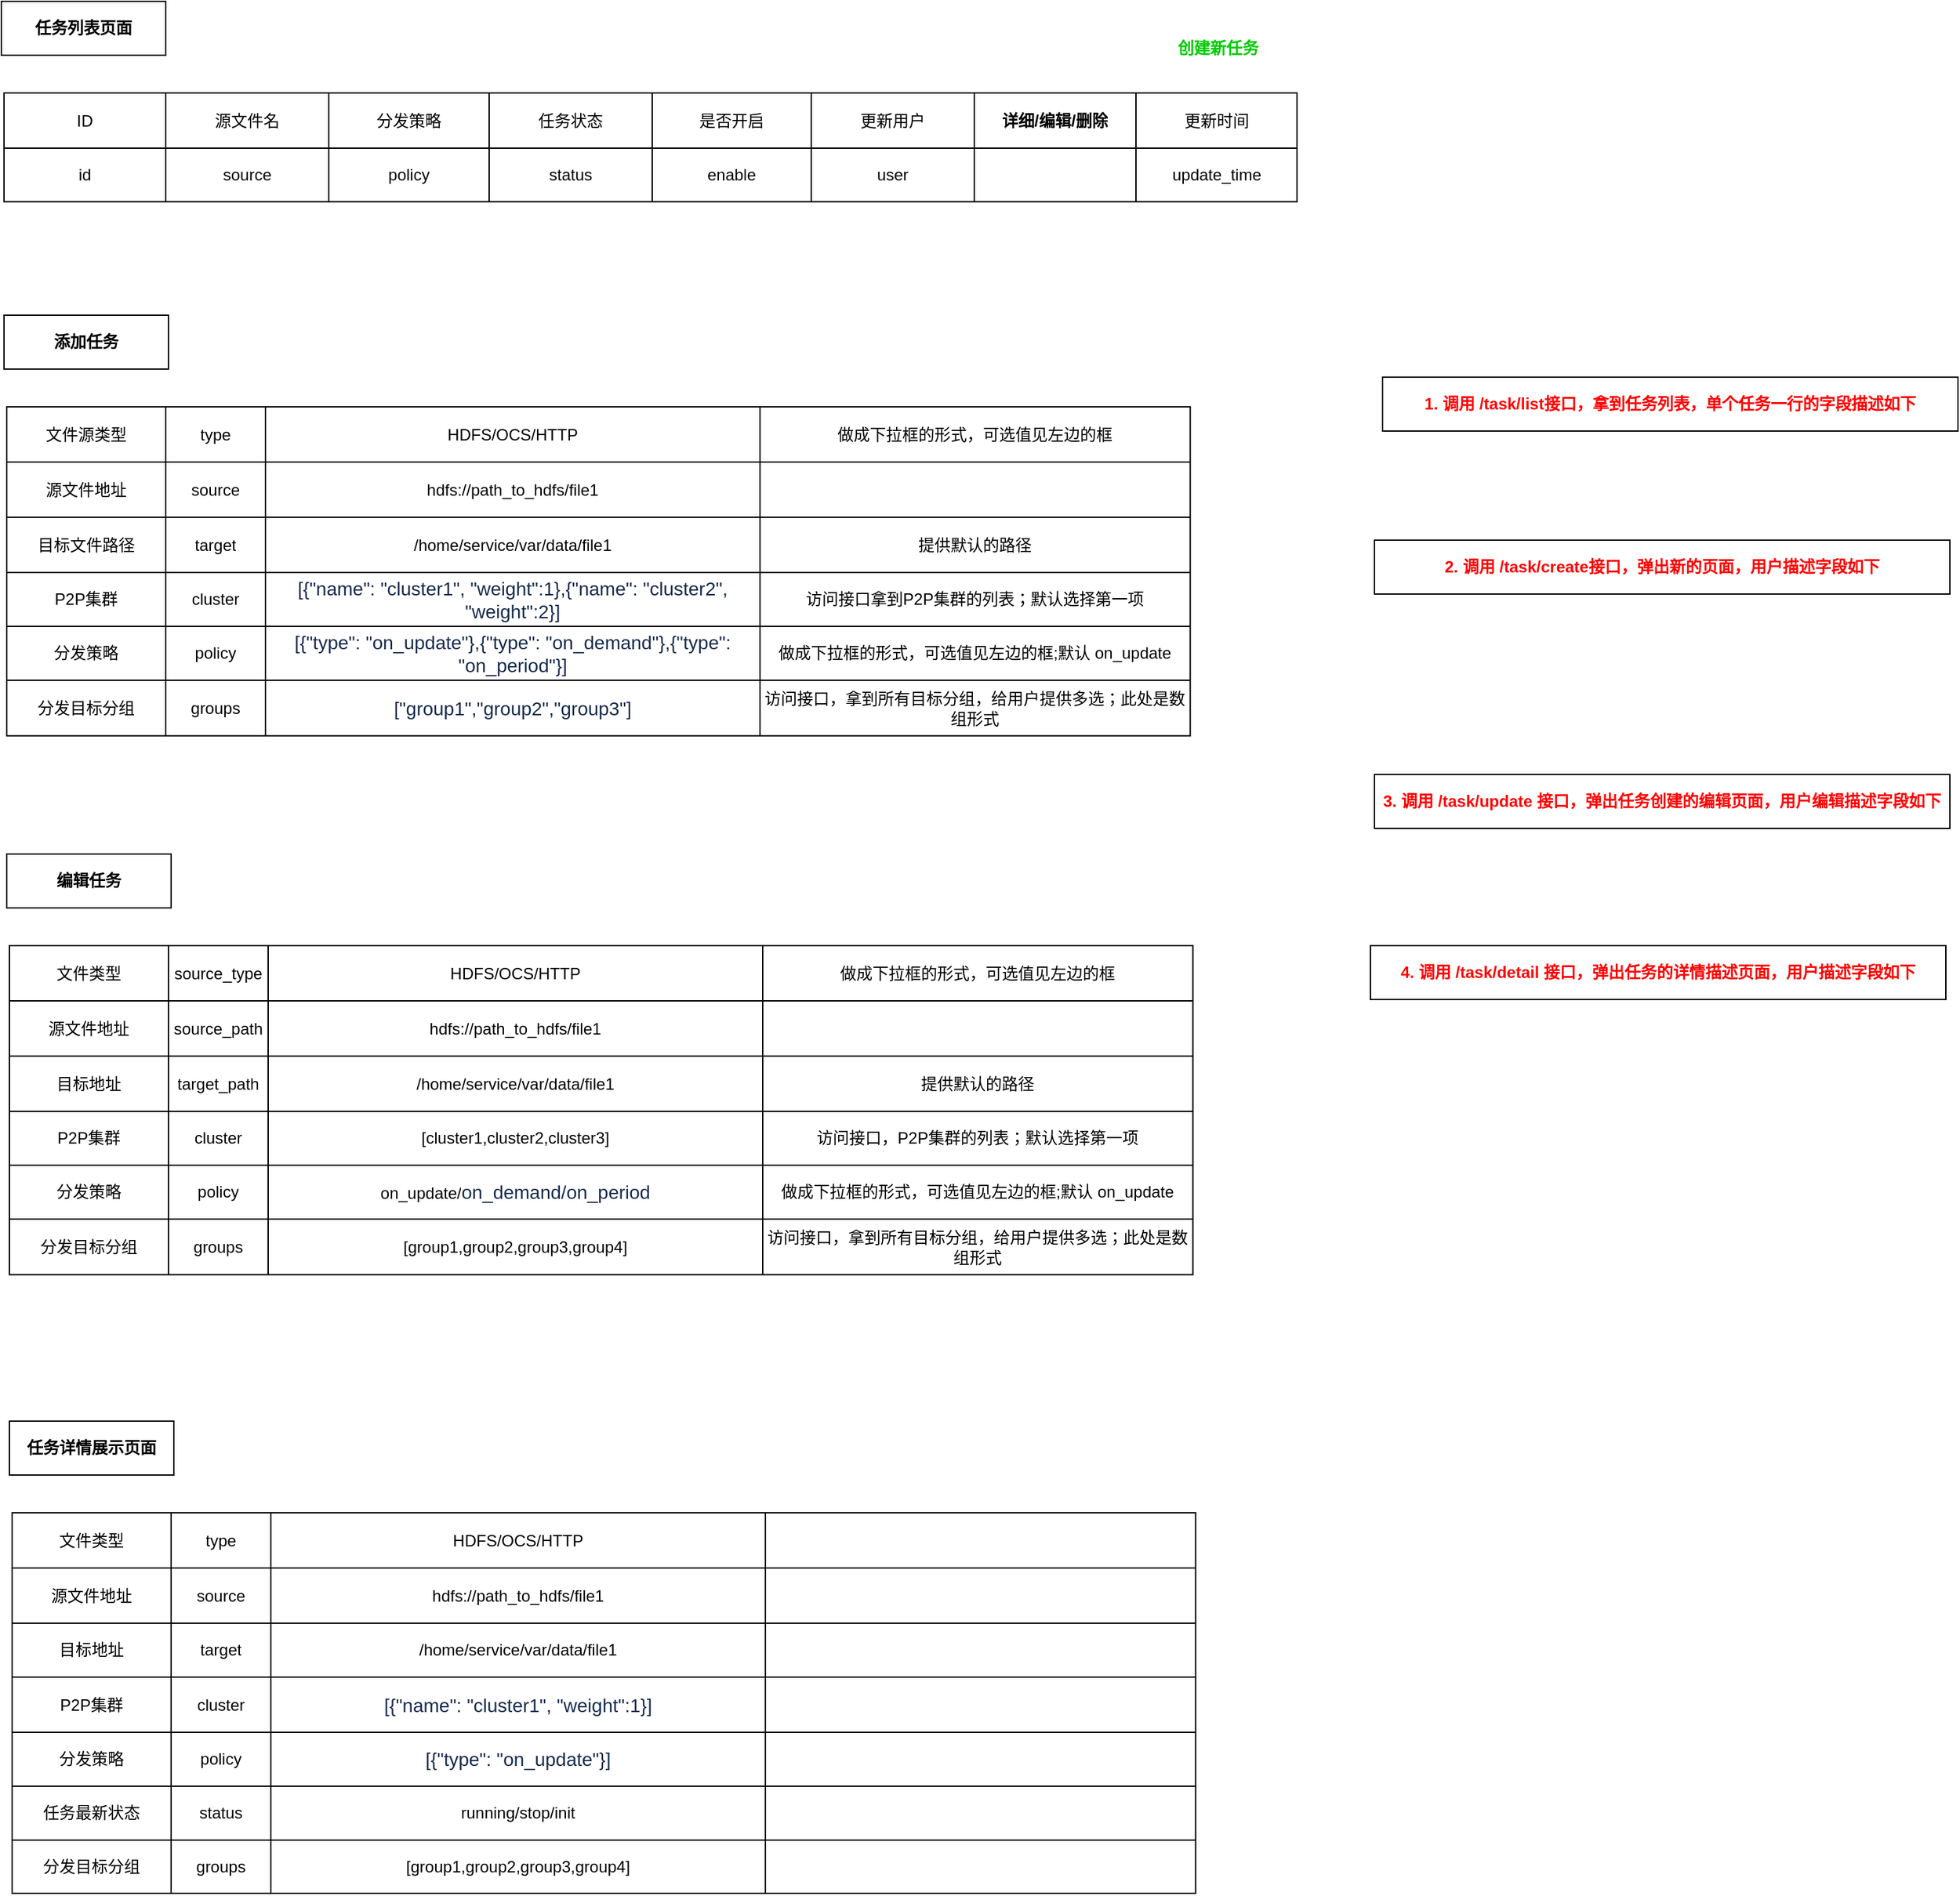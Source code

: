 <mxfile version="13.6.5" type="github">
  <diagram id="zeSlncXNw95vG9Oa1e-z" name="Page-1">
    <mxGraphModel dx="1422" dy="762" grid="0" gridSize="10" guides="1" tooltips="1" connect="0" arrows="1" fold="1" page="1" pageScale="1" pageWidth="1654" pageHeight="2336" math="0" shadow="0">
      <root>
        <mxCell id="0" />
        <mxCell id="1" parent="0" />
        <mxCell id="7tIjK8ab-BjPr54uxC3C-289" value="&lt;font color=&quot;#00cc00&quot;&gt;&lt;b&gt;创建新任务&lt;/b&gt;&lt;/font&gt;" style="shape=partialRectangle;html=1;whiteSpace=wrap;connectable=0;overflow=hidden;fillColor=none;top=0;left=0;bottom=0;right=0;" vertex="1" parent="1">
          <mxGeometry x="1006" y="86" width="122" height="40" as="geometry" />
        </mxCell>
        <mxCell id="7tIjK8ab-BjPr54uxC3C-227" value="" style="shape=table;html=1;whiteSpace=wrap;startSize=0;container=1;collapsible=0;childLayout=tableLayout;fillColor=none;gradientColor=#ffffff;" vertex="1" parent="1">
          <mxGeometry x="166" y="139" width="959.5" height="80.75" as="geometry" />
        </mxCell>
        <mxCell id="7tIjK8ab-BjPr54uxC3C-254" style="shape=partialRectangle;html=1;whiteSpace=wrap;collapsible=0;dropTarget=0;pointerEvents=0;fillColor=none;top=0;left=0;bottom=0;right=0;points=[[0,0.5],[1,0.5]];portConstraint=eastwest;" vertex="1" parent="7tIjK8ab-BjPr54uxC3C-227">
          <mxGeometry width="959.5" height="41" as="geometry" />
        </mxCell>
        <mxCell id="7tIjK8ab-BjPr54uxC3C-255" value="ID" style="shape=partialRectangle;html=1;whiteSpace=wrap;connectable=0;fillColor=none;top=0;left=0;bottom=0;right=0;overflow=hidden;" vertex="1" parent="7tIjK8ab-BjPr54uxC3C-254">
          <mxGeometry width="120" height="41" as="geometry" />
        </mxCell>
        <mxCell id="7tIjK8ab-BjPr54uxC3C-256" value="源文件名" style="shape=partialRectangle;html=1;whiteSpace=wrap;connectable=0;fillColor=none;top=0;left=0;bottom=0;right=0;overflow=hidden;" vertex="1" parent="7tIjK8ab-BjPr54uxC3C-254">
          <mxGeometry x="120" width="121" height="41" as="geometry" />
        </mxCell>
        <mxCell id="7tIjK8ab-BjPr54uxC3C-257" value="分发策略" style="shape=partialRectangle;html=1;whiteSpace=wrap;connectable=0;fillColor=none;top=0;left=0;bottom=0;right=0;overflow=hidden;" vertex="1" parent="7tIjK8ab-BjPr54uxC3C-254">
          <mxGeometry x="241" width="119" height="41" as="geometry" />
        </mxCell>
        <mxCell id="7tIjK8ab-BjPr54uxC3C-258" value="任务状态" style="shape=partialRectangle;html=1;whiteSpace=wrap;connectable=0;fillColor=none;top=0;left=0;bottom=0;right=0;overflow=hidden;" vertex="1" parent="7tIjK8ab-BjPr54uxC3C-254">
          <mxGeometry x="360" width="121" height="41" as="geometry" />
        </mxCell>
        <mxCell id="7tIjK8ab-BjPr54uxC3C-259" value="是否开启" style="shape=partialRectangle;html=1;whiteSpace=wrap;connectable=0;fillColor=none;top=0;left=0;bottom=0;right=0;overflow=hidden;" vertex="1" parent="7tIjK8ab-BjPr54uxC3C-254">
          <mxGeometry x="481" width="118" height="41" as="geometry" />
        </mxCell>
        <mxCell id="7tIjK8ab-BjPr54uxC3C-260" value="更新用户" style="shape=partialRectangle;html=1;whiteSpace=wrap;connectable=0;fillColor=none;top=0;left=0;bottom=0;right=0;overflow=hidden;" vertex="1" parent="7tIjK8ab-BjPr54uxC3C-254">
          <mxGeometry x="599" width="121" height="41" as="geometry" />
        </mxCell>
        <mxCell id="7tIjK8ab-BjPr54uxC3C-261" value="&lt;span style=&quot;font-weight: 700&quot;&gt;详细/编辑/&lt;/span&gt;&lt;span style=&quot;font-weight: 700&quot;&gt;删除&lt;/span&gt;" style="shape=partialRectangle;html=1;whiteSpace=wrap;connectable=0;fillColor=none;top=0;left=0;bottom=0;right=0;overflow=hidden;" vertex="1" parent="7tIjK8ab-BjPr54uxC3C-254">
          <mxGeometry x="720" width="120" height="41" as="geometry" />
        </mxCell>
        <mxCell id="7tIjK8ab-BjPr54uxC3C-262" value="更新时间" style="shape=partialRectangle;html=1;whiteSpace=wrap;connectable=0;fillColor=none;top=0;left=0;bottom=0;right=0;overflow=hidden;" vertex="1" parent="7tIjK8ab-BjPr54uxC3C-254">
          <mxGeometry x="840" width="120" height="41" as="geometry" />
        </mxCell>
        <mxCell id="7tIjK8ab-BjPr54uxC3C-228" value="" style="shape=partialRectangle;html=1;whiteSpace=wrap;collapsible=0;dropTarget=0;pointerEvents=0;fillColor=none;top=0;left=0;bottom=0;right=0;points=[[0,0.5],[1,0.5]];portConstraint=eastwest;" vertex="1" parent="7tIjK8ab-BjPr54uxC3C-227">
          <mxGeometry y="41" width="959.5" height="40" as="geometry" />
        </mxCell>
        <mxCell id="7tIjK8ab-BjPr54uxC3C-229" value="id" style="shape=partialRectangle;html=1;whiteSpace=wrap;connectable=0;fillColor=none;top=0;left=0;bottom=0;right=0;overflow=hidden;" vertex="1" parent="7tIjK8ab-BjPr54uxC3C-228">
          <mxGeometry width="120" height="40" as="geometry" />
        </mxCell>
        <mxCell id="7tIjK8ab-BjPr54uxC3C-230" value="source" style="shape=partialRectangle;html=1;whiteSpace=wrap;connectable=0;fillColor=none;top=0;left=0;bottom=0;right=0;overflow=hidden;" vertex="1" parent="7tIjK8ab-BjPr54uxC3C-228">
          <mxGeometry x="120" width="121" height="40" as="geometry" />
        </mxCell>
        <mxCell id="7tIjK8ab-BjPr54uxC3C-250" value="policy" style="shape=partialRectangle;html=1;whiteSpace=wrap;connectable=0;fillColor=none;top=0;left=0;bottom=0;right=0;overflow=hidden;" vertex="1" parent="7tIjK8ab-BjPr54uxC3C-228">
          <mxGeometry x="241" width="119" height="40" as="geometry" />
        </mxCell>
        <mxCell id="7tIjK8ab-BjPr54uxC3C-248" value="status" style="shape=partialRectangle;html=1;whiteSpace=wrap;connectable=0;fillColor=none;top=0;left=0;bottom=0;right=0;overflow=hidden;" vertex="1" parent="7tIjK8ab-BjPr54uxC3C-228">
          <mxGeometry x="360" width="121" height="40" as="geometry" />
        </mxCell>
        <mxCell id="7tIjK8ab-BjPr54uxC3C-246" value="enable" style="shape=partialRectangle;html=1;whiteSpace=wrap;connectable=0;fillColor=none;top=0;left=0;bottom=0;right=0;overflow=hidden;" vertex="1" parent="7tIjK8ab-BjPr54uxC3C-228">
          <mxGeometry x="481" width="118" height="40" as="geometry" />
        </mxCell>
        <mxCell id="7tIjK8ab-BjPr54uxC3C-244" value="user" style="shape=partialRectangle;html=1;whiteSpace=wrap;connectable=0;fillColor=none;top=0;left=0;bottom=0;right=0;overflow=hidden;" vertex="1" parent="7tIjK8ab-BjPr54uxC3C-228">
          <mxGeometry x="599" width="121" height="40" as="geometry" />
        </mxCell>
        <mxCell id="7tIjK8ab-BjPr54uxC3C-242" style="shape=partialRectangle;html=1;whiteSpace=wrap;connectable=0;fillColor=none;top=0;left=0;bottom=0;right=0;overflow=hidden;" vertex="1" parent="7tIjK8ab-BjPr54uxC3C-228">
          <mxGeometry x="720" width="120" height="40" as="geometry" />
        </mxCell>
        <mxCell id="7tIjK8ab-BjPr54uxC3C-240" value="update_time" style="shape=partialRectangle;html=1;whiteSpace=wrap;connectable=0;fillColor=none;top=0;left=0;bottom=0;right=0;overflow=hidden;" vertex="1" parent="7tIjK8ab-BjPr54uxC3C-228">
          <mxGeometry x="840" width="120" height="40" as="geometry" />
        </mxCell>
        <mxCell id="7tIjK8ab-BjPr54uxC3C-263" value="" style="shape=table;html=1;whiteSpace=wrap;startSize=0;container=1;collapsible=0;childLayout=tableLayout;" vertex="1" parent="1">
          <mxGeometry x="164" y="71" width="122" height="40" as="geometry" />
        </mxCell>
        <mxCell id="7tIjK8ab-BjPr54uxC3C-264" value="" style="shape=partialRectangle;html=1;whiteSpace=wrap;collapsible=0;dropTarget=0;pointerEvents=0;fillColor=none;top=0;left=0;bottom=0;right=0;points=[[0,0.5],[1,0.5]];portConstraint=eastwest;" vertex="1" parent="7tIjK8ab-BjPr54uxC3C-263">
          <mxGeometry width="122" height="40" as="geometry" />
        </mxCell>
        <mxCell id="7tIjK8ab-BjPr54uxC3C-265" value="&lt;b&gt;任务列表页面&lt;/b&gt;" style="shape=partialRectangle;html=1;whiteSpace=wrap;connectable=0;overflow=hidden;fillColor=none;top=0;left=0;bottom=0;right=0;" vertex="1" parent="7tIjK8ab-BjPr54uxC3C-264">
          <mxGeometry width="122" height="40" as="geometry" />
        </mxCell>
        <mxCell id="7tIjK8ab-BjPr54uxC3C-267" value="" style="shape=table;html=1;whiteSpace=wrap;startSize=0;container=1;collapsible=0;childLayout=tableLayout;fillColor=none;gradientColor=#ffffff;" vertex="1" parent="1">
          <mxGeometry x="168" y="372" width="878.25" height="244.25" as="geometry" />
        </mxCell>
        <mxCell id="7tIjK8ab-BjPr54uxC3C-296" style="shape=partialRectangle;html=1;whiteSpace=wrap;collapsible=0;dropTarget=0;pointerEvents=0;fillColor=none;top=0;left=0;bottom=0;right=0;points=[[0,0.5],[1,0.5]];portConstraint=eastwest;" vertex="1" parent="7tIjK8ab-BjPr54uxC3C-267">
          <mxGeometry width="878.25" height="41" as="geometry" />
        </mxCell>
        <mxCell id="7tIjK8ab-BjPr54uxC3C-300" value="&lt;span&gt;文件源类型&lt;/span&gt;" style="shape=partialRectangle;html=1;whiteSpace=wrap;connectable=0;fillColor=none;top=0;left=0;bottom=0;right=0;overflow=hidden;" vertex="1" parent="7tIjK8ab-BjPr54uxC3C-296">
          <mxGeometry width="118" height="41" as="geometry" />
        </mxCell>
        <mxCell id="7tIjK8ab-BjPr54uxC3C-297" value="type" style="shape=partialRectangle;html=1;whiteSpace=wrap;connectable=0;fillColor=none;top=0;left=0;bottom=0;right=0;overflow=hidden;" vertex="1" parent="7tIjK8ab-BjPr54uxC3C-296">
          <mxGeometry x="118" width="74" height="41" as="geometry" />
        </mxCell>
        <mxCell id="7tIjK8ab-BjPr54uxC3C-298" value="HDFS/OCS/HTTP" style="shape=partialRectangle;html=1;whiteSpace=wrap;connectable=0;fillColor=none;top=0;left=0;bottom=0;right=0;overflow=hidden;" vertex="1" parent="7tIjK8ab-BjPr54uxC3C-296">
          <mxGeometry x="192" width="367" height="41" as="geometry" />
        </mxCell>
        <mxCell id="7tIjK8ab-BjPr54uxC3C-299" value="做成下拉框的形式，可选值见左边的框" style="shape=partialRectangle;html=1;whiteSpace=wrap;connectable=0;fillColor=none;top=0;left=0;bottom=0;right=0;overflow=hidden;" vertex="1" parent="7tIjK8ab-BjPr54uxC3C-296">
          <mxGeometry x="559" width="319" height="41" as="geometry" />
        </mxCell>
        <mxCell id="7tIjK8ab-BjPr54uxC3C-268" style="shape=partialRectangle;html=1;whiteSpace=wrap;collapsible=0;dropTarget=0;pointerEvents=0;fillColor=none;top=0;left=0;bottom=0;right=0;points=[[0,0.5],[1,0.5]];portConstraint=eastwest;" vertex="1" parent="7tIjK8ab-BjPr54uxC3C-267">
          <mxGeometry y="41" width="878.25" height="41" as="geometry" />
        </mxCell>
        <mxCell id="7tIjK8ab-BjPr54uxC3C-301" value="&lt;span&gt;源文件地址&lt;/span&gt;" style="shape=partialRectangle;html=1;whiteSpace=wrap;connectable=0;fillColor=none;top=0;left=0;bottom=0;right=0;overflow=hidden;" vertex="1" parent="7tIjK8ab-BjPr54uxC3C-268">
          <mxGeometry width="118" height="41" as="geometry" />
        </mxCell>
        <mxCell id="7tIjK8ab-BjPr54uxC3C-269" value="source" style="shape=partialRectangle;html=1;whiteSpace=wrap;connectable=0;fillColor=none;top=0;left=0;bottom=0;right=0;overflow=hidden;" vertex="1" parent="7tIjK8ab-BjPr54uxC3C-268">
          <mxGeometry x="118" width="74" height="41" as="geometry" />
        </mxCell>
        <mxCell id="7tIjK8ab-BjPr54uxC3C-270" value="hdfs://path_to_hdfs/file1" style="shape=partialRectangle;html=1;whiteSpace=wrap;connectable=0;fillColor=none;top=0;left=0;bottom=0;right=0;overflow=hidden;" vertex="1" parent="7tIjK8ab-BjPr54uxC3C-268">
          <mxGeometry x="192" width="367" height="41" as="geometry" />
        </mxCell>
        <mxCell id="7tIjK8ab-BjPr54uxC3C-290" style="shape=partialRectangle;html=1;whiteSpace=wrap;connectable=0;fillColor=none;top=0;left=0;bottom=0;right=0;overflow=hidden;" vertex="1" parent="7tIjK8ab-BjPr54uxC3C-268">
          <mxGeometry x="559" width="319" height="41" as="geometry" />
        </mxCell>
        <mxCell id="7tIjK8ab-BjPr54uxC3C-328" style="shape=partialRectangle;html=1;whiteSpace=wrap;collapsible=0;dropTarget=0;pointerEvents=0;fillColor=none;top=0;left=0;bottom=0;right=0;points=[[0,0.5],[1,0.5]];portConstraint=eastwest;" vertex="1" parent="7tIjK8ab-BjPr54uxC3C-267">
          <mxGeometry y="82" width="878.25" height="41" as="geometry" />
        </mxCell>
        <mxCell id="7tIjK8ab-BjPr54uxC3C-329" value="目标文件路径" style="shape=partialRectangle;html=1;whiteSpace=wrap;connectable=0;fillColor=none;top=0;left=0;bottom=0;right=0;overflow=hidden;" vertex="1" parent="7tIjK8ab-BjPr54uxC3C-328">
          <mxGeometry width="118" height="41" as="geometry" />
        </mxCell>
        <mxCell id="7tIjK8ab-BjPr54uxC3C-330" value="target" style="shape=partialRectangle;html=1;whiteSpace=wrap;connectable=0;fillColor=none;top=0;left=0;bottom=0;right=0;overflow=hidden;" vertex="1" parent="7tIjK8ab-BjPr54uxC3C-328">
          <mxGeometry x="118" width="74" height="41" as="geometry" />
        </mxCell>
        <mxCell id="7tIjK8ab-BjPr54uxC3C-331" value="/home/service/var/data/file1" style="shape=partialRectangle;html=1;whiteSpace=wrap;connectable=0;fillColor=none;top=0;left=0;bottom=0;right=0;overflow=hidden;" vertex="1" parent="7tIjK8ab-BjPr54uxC3C-328">
          <mxGeometry x="192" width="367" height="41" as="geometry" />
        </mxCell>
        <mxCell id="7tIjK8ab-BjPr54uxC3C-332" value="提供默认的路径" style="shape=partialRectangle;html=1;whiteSpace=wrap;connectable=0;fillColor=none;top=0;left=0;bottom=0;right=0;overflow=hidden;" vertex="1" parent="7tIjK8ab-BjPr54uxC3C-328">
          <mxGeometry x="559" width="319" height="41" as="geometry" />
        </mxCell>
        <mxCell id="7tIjK8ab-BjPr54uxC3C-338" style="shape=partialRectangle;html=1;whiteSpace=wrap;collapsible=0;dropTarget=0;pointerEvents=0;fillColor=none;top=0;left=0;bottom=0;right=0;points=[[0,0.5],[1,0.5]];portConstraint=eastwest;" vertex="1" parent="7tIjK8ab-BjPr54uxC3C-267">
          <mxGeometry y="123" width="878.25" height="40" as="geometry" />
        </mxCell>
        <mxCell id="7tIjK8ab-BjPr54uxC3C-339" value="P2P集群" style="shape=partialRectangle;html=1;whiteSpace=wrap;connectable=0;fillColor=none;top=0;left=0;bottom=0;right=0;overflow=hidden;" vertex="1" parent="7tIjK8ab-BjPr54uxC3C-338">
          <mxGeometry width="118" height="40" as="geometry" />
        </mxCell>
        <mxCell id="7tIjK8ab-BjPr54uxC3C-340" value="cluster" style="shape=partialRectangle;html=1;whiteSpace=wrap;connectable=0;fillColor=none;top=0;left=0;bottom=0;right=0;overflow=hidden;" vertex="1" parent="7tIjK8ab-BjPr54uxC3C-338">
          <mxGeometry x="118" width="74" height="40" as="geometry" />
        </mxCell>
        <mxCell id="7tIjK8ab-BjPr54uxC3C-341" value="&lt;span style=&quot;color: rgb(23 , 43 , 77) ; font-family: , &amp;#34;blinkmacsystemfont&amp;#34; , &amp;#34;segoe ui&amp;#34; , &amp;#34;roboto&amp;#34; , &amp;#34;oxygen&amp;#34; , &amp;#34;ubuntu&amp;#34; , &amp;#34;fira sans&amp;#34; , &amp;#34;droid sans&amp;#34; , &amp;#34;helvetica neue&amp;#34; , sans-serif ; font-size: 14px ; text-align: left ; background-color: rgb(255 , 255 , 255)&quot;&gt;[{&quot;name&quot;: &quot;cluster1&quot;, &quot;weight&quot;:1},{&quot;name&quot;: &quot;cluster2&quot;, &quot;weight&quot;:2}]&lt;/span&gt;" style="shape=partialRectangle;html=1;whiteSpace=wrap;connectable=0;fillColor=none;top=0;left=0;bottom=0;right=0;overflow=hidden;" vertex="1" parent="7tIjK8ab-BjPr54uxC3C-338">
          <mxGeometry x="192" width="367" height="40" as="geometry" />
        </mxCell>
        <mxCell id="7tIjK8ab-BjPr54uxC3C-342" value="访问接口拿到P2P集群的列表；默认选择第一项" style="shape=partialRectangle;html=1;whiteSpace=wrap;connectable=0;fillColor=none;top=0;left=0;bottom=0;right=0;overflow=hidden;" vertex="1" parent="7tIjK8ab-BjPr54uxC3C-338">
          <mxGeometry x="559" width="319" height="40" as="geometry" />
        </mxCell>
        <mxCell id="7tIjK8ab-BjPr54uxC3C-277" value="" style="shape=partialRectangle;html=1;whiteSpace=wrap;collapsible=0;dropTarget=0;pointerEvents=0;fillColor=none;top=0;left=0;bottom=0;right=0;points=[[0,0.5],[1,0.5]];portConstraint=eastwest;" vertex="1" parent="7tIjK8ab-BjPr54uxC3C-267">
          <mxGeometry y="163" width="878.25" height="40" as="geometry" />
        </mxCell>
        <mxCell id="7tIjK8ab-BjPr54uxC3C-302" value="&lt;span&gt;分发策略&lt;/span&gt;" style="shape=partialRectangle;html=1;whiteSpace=wrap;connectable=0;fillColor=none;top=0;left=0;bottom=0;right=0;overflow=hidden;" vertex="1" parent="7tIjK8ab-BjPr54uxC3C-277">
          <mxGeometry width="118" height="40" as="geometry" />
        </mxCell>
        <mxCell id="7tIjK8ab-BjPr54uxC3C-278" value="policy" style="shape=partialRectangle;html=1;whiteSpace=wrap;connectable=0;fillColor=none;top=0;left=0;bottom=0;right=0;overflow=hidden;" vertex="1" parent="7tIjK8ab-BjPr54uxC3C-277">
          <mxGeometry x="118" width="74" height="40" as="geometry" />
        </mxCell>
        <mxCell id="7tIjK8ab-BjPr54uxC3C-279" value="&lt;span style=&quot;color: rgb(23 , 43 , 77) ; font-family: , &amp;#34;blinkmacsystemfont&amp;#34; , &amp;#34;segoe ui&amp;#34; , &amp;#34;roboto&amp;#34; , &amp;#34;oxygen&amp;#34; , &amp;#34;ubuntu&amp;#34; , &amp;#34;fira sans&amp;#34; , &amp;#34;droid sans&amp;#34; , &amp;#34;helvetica neue&amp;#34; , sans-serif ; font-size: 14px ; text-align: left ; background-color: rgb(255 , 255 , 255)&quot;&gt;[{&quot;type&quot;: &quot;on_update&quot;},{&quot;type&quot;: &quot;on_demand&quot;},{&quot;type&quot;: &quot;on_period&quot;}]&lt;/span&gt;" style="shape=partialRectangle;html=1;whiteSpace=wrap;connectable=0;fillColor=none;top=0;left=0;bottom=0;right=0;overflow=hidden;" vertex="1" parent="7tIjK8ab-BjPr54uxC3C-277">
          <mxGeometry x="192" width="367" height="40" as="geometry" />
        </mxCell>
        <mxCell id="7tIjK8ab-BjPr54uxC3C-291" value="做成下拉框的形式，可选值见左边的框;默认 on_update" style="shape=partialRectangle;html=1;whiteSpace=wrap;connectable=0;fillColor=none;top=0;left=0;bottom=0;right=0;overflow=hidden;" vertex="1" parent="7tIjK8ab-BjPr54uxC3C-277">
          <mxGeometry x="559" width="319" height="40" as="geometry" />
        </mxCell>
        <mxCell id="7tIjK8ab-BjPr54uxC3C-292" style="shape=partialRectangle;html=1;whiteSpace=wrap;collapsible=0;dropTarget=0;pointerEvents=0;fillColor=none;top=0;left=0;bottom=0;right=0;points=[[0,0.5],[1,0.5]];portConstraint=eastwest;" vertex="1" parent="7tIjK8ab-BjPr54uxC3C-267">
          <mxGeometry y="203" width="878.25" height="41" as="geometry" />
        </mxCell>
        <mxCell id="7tIjK8ab-BjPr54uxC3C-303" value="分发目标分组" style="shape=partialRectangle;html=1;whiteSpace=wrap;connectable=0;fillColor=none;top=0;left=0;bottom=0;right=0;overflow=hidden;" vertex="1" parent="7tIjK8ab-BjPr54uxC3C-292">
          <mxGeometry width="118" height="41" as="geometry" />
        </mxCell>
        <mxCell id="7tIjK8ab-BjPr54uxC3C-293" value="groups" style="shape=partialRectangle;html=1;whiteSpace=wrap;connectable=0;fillColor=none;top=0;left=0;bottom=0;right=0;overflow=hidden;" vertex="1" parent="7tIjK8ab-BjPr54uxC3C-292">
          <mxGeometry x="118" width="74" height="41" as="geometry" />
        </mxCell>
        <mxCell id="7tIjK8ab-BjPr54uxC3C-294" value="&lt;span style=&quot;color: rgb(23 , 43 , 77) ; font-family: , &amp;#34;blinkmacsystemfont&amp;#34; , &amp;#34;segoe ui&amp;#34; , &amp;#34;roboto&amp;#34; , &amp;#34;oxygen&amp;#34; , &amp;#34;ubuntu&amp;#34; , &amp;#34;fira sans&amp;#34; , &amp;#34;droid sans&amp;#34; , &amp;#34;helvetica neue&amp;#34; , sans-serif ; font-size: 14px ; text-align: left ; background-color: rgb(255 , 255 , 255)&quot;&gt;[&quot;group1&quot;,&quot;group2&quot;,&quot;group3&quot;]&lt;/span&gt;" style="shape=partialRectangle;html=1;whiteSpace=wrap;connectable=0;fillColor=none;top=0;left=0;bottom=0;right=0;overflow=hidden;" vertex="1" parent="7tIjK8ab-BjPr54uxC3C-292">
          <mxGeometry x="192" width="367" height="41" as="geometry" />
        </mxCell>
        <mxCell id="7tIjK8ab-BjPr54uxC3C-295" value="访问接口，拿到所有目标分组，给用户提供多选；此处是数组形式" style="shape=partialRectangle;html=1;whiteSpace=wrap;connectable=0;fillColor=none;top=0;left=0;bottom=0;right=0;overflow=hidden;" vertex="1" parent="7tIjK8ab-BjPr54uxC3C-292">
          <mxGeometry x="559" width="319" height="41" as="geometry" />
        </mxCell>
        <mxCell id="7tIjK8ab-BjPr54uxC3C-286" value="" style="shape=table;html=1;whiteSpace=wrap;startSize=0;container=1;collapsible=0;childLayout=tableLayout;" vertex="1" parent="1">
          <mxGeometry x="166" y="304" width="122" height="40" as="geometry" />
        </mxCell>
        <mxCell id="7tIjK8ab-BjPr54uxC3C-287" value="" style="shape=partialRectangle;html=1;whiteSpace=wrap;collapsible=0;dropTarget=0;pointerEvents=0;fillColor=none;top=0;left=0;bottom=0;right=0;points=[[0,0.5],[1,0.5]];portConstraint=eastwest;" vertex="1" parent="7tIjK8ab-BjPr54uxC3C-286">
          <mxGeometry width="122" height="40" as="geometry" />
        </mxCell>
        <mxCell id="7tIjK8ab-BjPr54uxC3C-288" value="&lt;b&gt;添加任务&lt;/b&gt;" style="shape=partialRectangle;html=1;whiteSpace=wrap;connectable=0;overflow=hidden;fillColor=none;top=0;left=0;bottom=0;right=0;" vertex="1" parent="7tIjK8ab-BjPr54uxC3C-287">
          <mxGeometry width="122" height="40" as="geometry" />
        </mxCell>
        <mxCell id="7tIjK8ab-BjPr54uxC3C-363" value="" style="shape=table;html=1;whiteSpace=wrap;startSize=0;container=1;collapsible=0;childLayout=tableLayout;fillColor=none;gradientColor=#ffffff;" vertex="1" parent="1">
          <mxGeometry x="170" y="772" width="878.25" height="244.25" as="geometry" />
        </mxCell>
        <mxCell id="7tIjK8ab-BjPr54uxC3C-364" style="shape=partialRectangle;html=1;whiteSpace=wrap;collapsible=0;dropTarget=0;pointerEvents=0;fillColor=none;top=0;left=0;bottom=0;right=0;points=[[0,0.5],[1,0.5]];portConstraint=eastwest;" vertex="1" parent="7tIjK8ab-BjPr54uxC3C-363">
          <mxGeometry width="878.25" height="41" as="geometry" />
        </mxCell>
        <mxCell id="7tIjK8ab-BjPr54uxC3C-365" value="&lt;span&gt;文件类型&lt;/span&gt;" style="shape=partialRectangle;html=1;whiteSpace=wrap;connectable=0;fillColor=none;top=0;left=0;bottom=0;right=0;overflow=hidden;" vertex="1" parent="7tIjK8ab-BjPr54uxC3C-364">
          <mxGeometry width="118" height="41" as="geometry" />
        </mxCell>
        <mxCell id="7tIjK8ab-BjPr54uxC3C-366" value="source_type" style="shape=partialRectangle;html=1;whiteSpace=wrap;connectable=0;fillColor=none;top=0;left=0;bottom=0;right=0;overflow=hidden;" vertex="1" parent="7tIjK8ab-BjPr54uxC3C-364">
          <mxGeometry x="118" width="74" height="41" as="geometry" />
        </mxCell>
        <mxCell id="7tIjK8ab-BjPr54uxC3C-367" value="HDFS/OCS/HTTP" style="shape=partialRectangle;html=1;whiteSpace=wrap;connectable=0;fillColor=none;top=0;left=0;bottom=0;right=0;overflow=hidden;" vertex="1" parent="7tIjK8ab-BjPr54uxC3C-364">
          <mxGeometry x="192" width="367" height="41" as="geometry" />
        </mxCell>
        <mxCell id="7tIjK8ab-BjPr54uxC3C-368" value="做成下拉框的形式，可选值见左边的框" style="shape=partialRectangle;html=1;whiteSpace=wrap;connectable=0;fillColor=none;top=0;left=0;bottom=0;right=0;overflow=hidden;" vertex="1" parent="7tIjK8ab-BjPr54uxC3C-364">
          <mxGeometry x="559" width="319" height="41" as="geometry" />
        </mxCell>
        <mxCell id="7tIjK8ab-BjPr54uxC3C-369" style="shape=partialRectangle;html=1;whiteSpace=wrap;collapsible=0;dropTarget=0;pointerEvents=0;fillColor=none;top=0;left=0;bottom=0;right=0;points=[[0,0.5],[1,0.5]];portConstraint=eastwest;" vertex="1" parent="7tIjK8ab-BjPr54uxC3C-363">
          <mxGeometry y="41" width="878.25" height="41" as="geometry" />
        </mxCell>
        <mxCell id="7tIjK8ab-BjPr54uxC3C-370" value="&lt;span&gt;源文件地址&lt;/span&gt;" style="shape=partialRectangle;html=1;whiteSpace=wrap;connectable=0;fillColor=none;top=0;left=0;bottom=0;right=0;overflow=hidden;" vertex="1" parent="7tIjK8ab-BjPr54uxC3C-369">
          <mxGeometry width="118" height="41" as="geometry" />
        </mxCell>
        <mxCell id="7tIjK8ab-BjPr54uxC3C-371" value="source_path" style="shape=partialRectangle;html=1;whiteSpace=wrap;connectable=0;fillColor=none;top=0;left=0;bottom=0;right=0;overflow=hidden;" vertex="1" parent="7tIjK8ab-BjPr54uxC3C-369">
          <mxGeometry x="118" width="74" height="41" as="geometry" />
        </mxCell>
        <mxCell id="7tIjK8ab-BjPr54uxC3C-372" value="hdfs://path_to_hdfs/file1" style="shape=partialRectangle;html=1;whiteSpace=wrap;connectable=0;fillColor=none;top=0;left=0;bottom=0;right=0;overflow=hidden;" vertex="1" parent="7tIjK8ab-BjPr54uxC3C-369">
          <mxGeometry x="192" width="367" height="41" as="geometry" />
        </mxCell>
        <mxCell id="7tIjK8ab-BjPr54uxC3C-373" style="shape=partialRectangle;html=1;whiteSpace=wrap;connectable=0;fillColor=none;top=0;left=0;bottom=0;right=0;overflow=hidden;" vertex="1" parent="7tIjK8ab-BjPr54uxC3C-369">
          <mxGeometry x="559" width="319" height="41" as="geometry" />
        </mxCell>
        <mxCell id="7tIjK8ab-BjPr54uxC3C-374" style="shape=partialRectangle;html=1;whiteSpace=wrap;collapsible=0;dropTarget=0;pointerEvents=0;fillColor=none;top=0;left=0;bottom=0;right=0;points=[[0,0.5],[1,0.5]];portConstraint=eastwest;" vertex="1" parent="7tIjK8ab-BjPr54uxC3C-363">
          <mxGeometry y="82" width="878.25" height="41" as="geometry" />
        </mxCell>
        <mxCell id="7tIjK8ab-BjPr54uxC3C-375" value="目标地址" style="shape=partialRectangle;html=1;whiteSpace=wrap;connectable=0;fillColor=none;top=0;left=0;bottom=0;right=0;overflow=hidden;" vertex="1" parent="7tIjK8ab-BjPr54uxC3C-374">
          <mxGeometry width="118" height="41" as="geometry" />
        </mxCell>
        <mxCell id="7tIjK8ab-BjPr54uxC3C-376" value="target_path" style="shape=partialRectangle;html=1;whiteSpace=wrap;connectable=0;fillColor=none;top=0;left=0;bottom=0;right=0;overflow=hidden;" vertex="1" parent="7tIjK8ab-BjPr54uxC3C-374">
          <mxGeometry x="118" width="74" height="41" as="geometry" />
        </mxCell>
        <mxCell id="7tIjK8ab-BjPr54uxC3C-377" value="/home/service/var/data/file1" style="shape=partialRectangle;html=1;whiteSpace=wrap;connectable=0;fillColor=none;top=0;left=0;bottom=0;right=0;overflow=hidden;" vertex="1" parent="7tIjK8ab-BjPr54uxC3C-374">
          <mxGeometry x="192" width="367" height="41" as="geometry" />
        </mxCell>
        <mxCell id="7tIjK8ab-BjPr54uxC3C-378" value="提供默认的路径" style="shape=partialRectangle;html=1;whiteSpace=wrap;connectable=0;fillColor=none;top=0;left=0;bottom=0;right=0;overflow=hidden;" vertex="1" parent="7tIjK8ab-BjPr54uxC3C-374">
          <mxGeometry x="559" width="319" height="41" as="geometry" />
        </mxCell>
        <mxCell id="7tIjK8ab-BjPr54uxC3C-379" style="shape=partialRectangle;html=1;whiteSpace=wrap;collapsible=0;dropTarget=0;pointerEvents=0;fillColor=none;top=0;left=0;bottom=0;right=0;points=[[0,0.5],[1,0.5]];portConstraint=eastwest;" vertex="1" parent="7tIjK8ab-BjPr54uxC3C-363">
          <mxGeometry y="123" width="878.25" height="40" as="geometry" />
        </mxCell>
        <mxCell id="7tIjK8ab-BjPr54uxC3C-380" value="P2P集群" style="shape=partialRectangle;html=1;whiteSpace=wrap;connectable=0;fillColor=none;top=0;left=0;bottom=0;right=0;overflow=hidden;" vertex="1" parent="7tIjK8ab-BjPr54uxC3C-379">
          <mxGeometry width="118" height="40" as="geometry" />
        </mxCell>
        <mxCell id="7tIjK8ab-BjPr54uxC3C-381" value="cluster" style="shape=partialRectangle;html=1;whiteSpace=wrap;connectable=0;fillColor=none;top=0;left=0;bottom=0;right=0;overflow=hidden;" vertex="1" parent="7tIjK8ab-BjPr54uxC3C-379">
          <mxGeometry x="118" width="74" height="40" as="geometry" />
        </mxCell>
        <mxCell id="7tIjK8ab-BjPr54uxC3C-382" value="[cluster1,cluster2,cluster3]" style="shape=partialRectangle;html=1;whiteSpace=wrap;connectable=0;fillColor=none;top=0;left=0;bottom=0;right=0;overflow=hidden;" vertex="1" parent="7tIjK8ab-BjPr54uxC3C-379">
          <mxGeometry x="192" width="367" height="40" as="geometry" />
        </mxCell>
        <mxCell id="7tIjK8ab-BjPr54uxC3C-383" value="访问接口，P2P集群的列表；默认选择第一项" style="shape=partialRectangle;html=1;whiteSpace=wrap;connectable=0;fillColor=none;top=0;left=0;bottom=0;right=0;overflow=hidden;" vertex="1" parent="7tIjK8ab-BjPr54uxC3C-379">
          <mxGeometry x="559" width="319" height="40" as="geometry" />
        </mxCell>
        <mxCell id="7tIjK8ab-BjPr54uxC3C-384" value="" style="shape=partialRectangle;html=1;whiteSpace=wrap;collapsible=0;dropTarget=0;pointerEvents=0;fillColor=none;top=0;left=0;bottom=0;right=0;points=[[0,0.5],[1,0.5]];portConstraint=eastwest;" vertex="1" parent="7tIjK8ab-BjPr54uxC3C-363">
          <mxGeometry y="163" width="878.25" height="40" as="geometry" />
        </mxCell>
        <mxCell id="7tIjK8ab-BjPr54uxC3C-385" value="&lt;span&gt;分发策略&lt;/span&gt;" style="shape=partialRectangle;html=1;whiteSpace=wrap;connectable=0;fillColor=none;top=0;left=0;bottom=0;right=0;overflow=hidden;" vertex="1" parent="7tIjK8ab-BjPr54uxC3C-384">
          <mxGeometry width="118" height="40" as="geometry" />
        </mxCell>
        <mxCell id="7tIjK8ab-BjPr54uxC3C-386" value="policy" style="shape=partialRectangle;html=1;whiteSpace=wrap;connectable=0;fillColor=none;top=0;left=0;bottom=0;right=0;overflow=hidden;" vertex="1" parent="7tIjK8ab-BjPr54uxC3C-384">
          <mxGeometry x="118" width="74" height="40" as="geometry" />
        </mxCell>
        <mxCell id="7tIjK8ab-BjPr54uxC3C-387" value="on_update/&lt;span style=&quot;color: rgb(23 , 43 , 77) ; font-family: , &amp;#34;blinkmacsystemfont&amp;#34; , &amp;#34;segoe ui&amp;#34; , &amp;#34;roboto&amp;#34; , &amp;#34;oxygen&amp;#34; , &amp;#34;ubuntu&amp;#34; , &amp;#34;fira sans&amp;#34; , &amp;#34;droid sans&amp;#34; , &amp;#34;helvetica neue&amp;#34; , sans-serif ; font-size: 14px ; text-align: left ; background-color: rgb(255 , 255 , 255)&quot;&gt;on_demand/&lt;/span&gt;&lt;span style=&quot;color: rgb(23 , 43 , 77) ; font-family: , &amp;#34;blinkmacsystemfont&amp;#34; , &amp;#34;segoe ui&amp;#34; , &amp;#34;roboto&amp;#34; , &amp;#34;oxygen&amp;#34; , &amp;#34;ubuntu&amp;#34; , &amp;#34;fira sans&amp;#34; , &amp;#34;droid sans&amp;#34; , &amp;#34;helvetica neue&amp;#34; , sans-serif ; font-size: 14px ; text-align: left ; background-color: rgb(255 , 255 , 255)&quot;&gt;on_period&lt;/span&gt;" style="shape=partialRectangle;html=1;whiteSpace=wrap;connectable=0;fillColor=none;top=0;left=0;bottom=0;right=0;overflow=hidden;" vertex="1" parent="7tIjK8ab-BjPr54uxC3C-384">
          <mxGeometry x="192" width="367" height="40" as="geometry" />
        </mxCell>
        <mxCell id="7tIjK8ab-BjPr54uxC3C-388" value="做成下拉框的形式，可选值见左边的框;默认 on_update" style="shape=partialRectangle;html=1;whiteSpace=wrap;connectable=0;fillColor=none;top=0;left=0;bottom=0;right=0;overflow=hidden;" vertex="1" parent="7tIjK8ab-BjPr54uxC3C-384">
          <mxGeometry x="559" width="319" height="40" as="geometry" />
        </mxCell>
        <mxCell id="7tIjK8ab-BjPr54uxC3C-389" style="shape=partialRectangle;html=1;whiteSpace=wrap;collapsible=0;dropTarget=0;pointerEvents=0;fillColor=none;top=0;left=0;bottom=0;right=0;points=[[0,0.5],[1,0.5]];portConstraint=eastwest;" vertex="1" parent="7tIjK8ab-BjPr54uxC3C-363">
          <mxGeometry y="203" width="878.25" height="41" as="geometry" />
        </mxCell>
        <mxCell id="7tIjK8ab-BjPr54uxC3C-390" value="分发目标分组" style="shape=partialRectangle;html=1;whiteSpace=wrap;connectable=0;fillColor=none;top=0;left=0;bottom=0;right=0;overflow=hidden;" vertex="1" parent="7tIjK8ab-BjPr54uxC3C-389">
          <mxGeometry width="118" height="41" as="geometry" />
        </mxCell>
        <mxCell id="7tIjK8ab-BjPr54uxC3C-391" value="groups" style="shape=partialRectangle;html=1;whiteSpace=wrap;connectable=0;fillColor=none;top=0;left=0;bottom=0;right=0;overflow=hidden;" vertex="1" parent="7tIjK8ab-BjPr54uxC3C-389">
          <mxGeometry x="118" width="74" height="41" as="geometry" />
        </mxCell>
        <mxCell id="7tIjK8ab-BjPr54uxC3C-392" value="[group1,group2,group3,group4]" style="shape=partialRectangle;html=1;whiteSpace=wrap;connectable=0;fillColor=none;top=0;left=0;bottom=0;right=0;overflow=hidden;" vertex="1" parent="7tIjK8ab-BjPr54uxC3C-389">
          <mxGeometry x="192" width="367" height="41" as="geometry" />
        </mxCell>
        <mxCell id="7tIjK8ab-BjPr54uxC3C-393" value="访问接口，拿到所有目标分组，给用户提供多选；此处是数组形式" style="shape=partialRectangle;html=1;whiteSpace=wrap;connectable=0;fillColor=none;top=0;left=0;bottom=0;right=0;overflow=hidden;" vertex="1" parent="7tIjK8ab-BjPr54uxC3C-389">
          <mxGeometry x="559" width="319" height="41" as="geometry" />
        </mxCell>
        <mxCell id="7tIjK8ab-BjPr54uxC3C-394" value="" style="shape=table;html=1;whiteSpace=wrap;startSize=0;container=1;collapsible=0;childLayout=tableLayout;" vertex="1" parent="1">
          <mxGeometry x="168" y="704" width="122" height="40" as="geometry" />
        </mxCell>
        <mxCell id="7tIjK8ab-BjPr54uxC3C-395" value="" style="shape=partialRectangle;html=1;whiteSpace=wrap;collapsible=0;dropTarget=0;pointerEvents=0;fillColor=none;top=0;left=0;bottom=0;right=0;points=[[0,0.5],[1,0.5]];portConstraint=eastwest;" vertex="1" parent="7tIjK8ab-BjPr54uxC3C-394">
          <mxGeometry width="122" height="40" as="geometry" />
        </mxCell>
        <mxCell id="7tIjK8ab-BjPr54uxC3C-396" value="&lt;b&gt;编辑任务&lt;/b&gt;" style="shape=partialRectangle;html=1;whiteSpace=wrap;connectable=0;overflow=hidden;fillColor=none;top=0;left=0;bottom=0;right=0;" vertex="1" parent="7tIjK8ab-BjPr54uxC3C-395">
          <mxGeometry width="122" height="40" as="geometry" />
        </mxCell>
        <mxCell id="7tIjK8ab-BjPr54uxC3C-354" value="" style="shape=table;html=1;whiteSpace=wrap;startSize=0;container=1;collapsible=0;childLayout=tableLayout;" vertex="1" parent="1">
          <mxGeometry x="1189" y="350" width="427" height="40" as="geometry" />
        </mxCell>
        <mxCell id="7tIjK8ab-BjPr54uxC3C-355" value="" style="shape=partialRectangle;html=1;whiteSpace=wrap;collapsible=0;dropTarget=0;pointerEvents=0;fillColor=none;top=0;left=0;bottom=0;right=0;points=[[0,0.5],[1,0.5]];portConstraint=eastwest;" vertex="1" parent="7tIjK8ab-BjPr54uxC3C-354">
          <mxGeometry width="427" height="40" as="geometry" />
        </mxCell>
        <mxCell id="7tIjK8ab-BjPr54uxC3C-356" value="&lt;b&gt;&lt;font color=&quot;#ff0000&quot;&gt;1. 调用 /task/list接口，拿到任务列表，单个任务一行的字段描述如下&lt;/font&gt;&lt;/b&gt;" style="shape=partialRectangle;html=1;whiteSpace=wrap;connectable=0;overflow=hidden;fillColor=none;top=0;left=0;bottom=0;right=0;" vertex="1" parent="7tIjK8ab-BjPr54uxC3C-355">
          <mxGeometry width="427" height="40" as="geometry" />
        </mxCell>
        <mxCell id="7tIjK8ab-BjPr54uxC3C-357" value="" style="shape=table;html=1;whiteSpace=wrap;startSize=0;container=1;collapsible=0;childLayout=tableLayout;" vertex="1" parent="1">
          <mxGeometry x="1183" y="471" width="427" height="40" as="geometry" />
        </mxCell>
        <mxCell id="7tIjK8ab-BjPr54uxC3C-358" value="" style="shape=partialRectangle;html=1;whiteSpace=wrap;collapsible=0;dropTarget=0;pointerEvents=0;fillColor=none;top=0;left=0;bottom=0;right=0;points=[[0,0.5],[1,0.5]];portConstraint=eastwest;" vertex="1" parent="7tIjK8ab-BjPr54uxC3C-357">
          <mxGeometry width="427" height="40" as="geometry" />
        </mxCell>
        <mxCell id="7tIjK8ab-BjPr54uxC3C-359" value="&lt;b&gt;&lt;font color=&quot;#ff0000&quot;&gt;2. 调用 /task/create接口，弹出新的页面，用户描述字段如下&lt;/font&gt;&lt;/b&gt;" style="shape=partialRectangle;html=1;whiteSpace=wrap;connectable=0;overflow=hidden;fillColor=none;top=0;left=0;bottom=0;right=0;" vertex="1" parent="7tIjK8ab-BjPr54uxC3C-358">
          <mxGeometry width="427" height="40" as="geometry" />
        </mxCell>
        <mxCell id="7tIjK8ab-BjPr54uxC3C-304" value="" style="shape=table;html=1;whiteSpace=wrap;startSize=0;container=1;collapsible=0;childLayout=tableLayout;fillColor=none;gradientColor=#ffffff;" vertex="1" parent="1">
          <mxGeometry x="172" y="1193" width="878.25" height="282.5" as="geometry" />
        </mxCell>
        <mxCell id="7tIjK8ab-BjPr54uxC3C-305" style="shape=partialRectangle;html=1;whiteSpace=wrap;collapsible=0;dropTarget=0;pointerEvents=0;fillColor=none;top=0;left=0;bottom=0;right=0;points=[[0,0.5],[1,0.5]];portConstraint=eastwest;" vertex="1" parent="7tIjK8ab-BjPr54uxC3C-304">
          <mxGeometry width="878.25" height="41" as="geometry" />
        </mxCell>
        <mxCell id="7tIjK8ab-BjPr54uxC3C-306" value="&lt;span&gt;文件类型&lt;/span&gt;" style="shape=partialRectangle;html=1;whiteSpace=wrap;connectable=0;fillColor=none;top=0;left=0;bottom=0;right=0;overflow=hidden;" vertex="1" parent="7tIjK8ab-BjPr54uxC3C-305">
          <mxGeometry width="118" height="41" as="geometry" />
        </mxCell>
        <mxCell id="7tIjK8ab-BjPr54uxC3C-307" value="type" style="shape=partialRectangle;html=1;whiteSpace=wrap;connectable=0;fillColor=none;top=0;left=0;bottom=0;right=0;overflow=hidden;" vertex="1" parent="7tIjK8ab-BjPr54uxC3C-305">
          <mxGeometry x="118" width="74" height="41" as="geometry" />
        </mxCell>
        <mxCell id="7tIjK8ab-BjPr54uxC3C-308" value="HDFS/OCS/HTTP" style="shape=partialRectangle;html=1;whiteSpace=wrap;connectable=0;fillColor=none;top=0;left=0;bottom=0;right=0;overflow=hidden;" vertex="1" parent="7tIjK8ab-BjPr54uxC3C-305">
          <mxGeometry x="192" width="367" height="41" as="geometry" />
        </mxCell>
        <mxCell id="7tIjK8ab-BjPr54uxC3C-309" value="" style="shape=partialRectangle;html=1;whiteSpace=wrap;connectable=0;fillColor=none;top=0;left=0;bottom=0;right=0;overflow=hidden;" vertex="1" parent="7tIjK8ab-BjPr54uxC3C-305">
          <mxGeometry x="559" width="319" height="41" as="geometry" />
        </mxCell>
        <mxCell id="7tIjK8ab-BjPr54uxC3C-310" style="shape=partialRectangle;html=1;whiteSpace=wrap;collapsible=0;dropTarget=0;pointerEvents=0;fillColor=none;top=0;left=0;bottom=0;right=0;points=[[0,0.5],[1,0.5]];portConstraint=eastwest;" vertex="1" parent="7tIjK8ab-BjPr54uxC3C-304">
          <mxGeometry y="41" width="878.25" height="41" as="geometry" />
        </mxCell>
        <mxCell id="7tIjK8ab-BjPr54uxC3C-311" value="&lt;span&gt;源文件地址&lt;/span&gt;" style="shape=partialRectangle;html=1;whiteSpace=wrap;connectable=0;fillColor=none;top=0;left=0;bottom=0;right=0;overflow=hidden;" vertex="1" parent="7tIjK8ab-BjPr54uxC3C-310">
          <mxGeometry width="118" height="41" as="geometry" />
        </mxCell>
        <mxCell id="7tIjK8ab-BjPr54uxC3C-312" value="source" style="shape=partialRectangle;html=1;whiteSpace=wrap;connectable=0;fillColor=none;top=0;left=0;bottom=0;right=0;overflow=hidden;" vertex="1" parent="7tIjK8ab-BjPr54uxC3C-310">
          <mxGeometry x="118" width="74" height="41" as="geometry" />
        </mxCell>
        <mxCell id="7tIjK8ab-BjPr54uxC3C-313" value="hdfs://path_to_hdfs/file1" style="shape=partialRectangle;html=1;whiteSpace=wrap;connectable=0;fillColor=none;top=0;left=0;bottom=0;right=0;overflow=hidden;" vertex="1" parent="7tIjK8ab-BjPr54uxC3C-310">
          <mxGeometry x="192" width="367" height="41" as="geometry" />
        </mxCell>
        <mxCell id="7tIjK8ab-BjPr54uxC3C-314" style="shape=partialRectangle;html=1;whiteSpace=wrap;connectable=0;fillColor=none;top=0;left=0;bottom=0;right=0;overflow=hidden;" vertex="1" parent="7tIjK8ab-BjPr54uxC3C-310">
          <mxGeometry x="559" width="319" height="41" as="geometry" />
        </mxCell>
        <mxCell id="7tIjK8ab-BjPr54uxC3C-333" style="shape=partialRectangle;html=1;whiteSpace=wrap;collapsible=0;dropTarget=0;pointerEvents=0;fillColor=none;top=0;left=0;bottom=0;right=0;points=[[0,0.5],[1,0.5]];portConstraint=eastwest;" vertex="1" parent="7tIjK8ab-BjPr54uxC3C-304">
          <mxGeometry y="82" width="878.25" height="40" as="geometry" />
        </mxCell>
        <mxCell id="7tIjK8ab-BjPr54uxC3C-334" value="目标地址" style="shape=partialRectangle;html=1;whiteSpace=wrap;connectable=0;fillColor=none;top=0;left=0;bottom=0;right=0;overflow=hidden;" vertex="1" parent="7tIjK8ab-BjPr54uxC3C-333">
          <mxGeometry width="118" height="40" as="geometry" />
        </mxCell>
        <mxCell id="7tIjK8ab-BjPr54uxC3C-335" value="&lt;span&gt;target&lt;/span&gt;" style="shape=partialRectangle;html=1;whiteSpace=wrap;connectable=0;fillColor=none;top=0;left=0;bottom=0;right=0;overflow=hidden;" vertex="1" parent="7tIjK8ab-BjPr54uxC3C-333">
          <mxGeometry x="118" width="74" height="40" as="geometry" />
        </mxCell>
        <mxCell id="7tIjK8ab-BjPr54uxC3C-336" value="&lt;span&gt;/home/service/var/data/file1&lt;/span&gt;" style="shape=partialRectangle;html=1;whiteSpace=wrap;connectable=0;fillColor=none;top=0;left=0;bottom=0;right=0;overflow=hidden;" vertex="1" parent="7tIjK8ab-BjPr54uxC3C-333">
          <mxGeometry x="192" width="367" height="40" as="geometry" />
        </mxCell>
        <mxCell id="7tIjK8ab-BjPr54uxC3C-337" style="shape=partialRectangle;html=1;whiteSpace=wrap;connectable=0;fillColor=none;top=0;left=0;bottom=0;right=0;overflow=hidden;" vertex="1" parent="7tIjK8ab-BjPr54uxC3C-333">
          <mxGeometry x="559" width="319" height="40" as="geometry" />
        </mxCell>
        <mxCell id="7tIjK8ab-BjPr54uxC3C-343" style="shape=partialRectangle;html=1;whiteSpace=wrap;collapsible=0;dropTarget=0;pointerEvents=0;fillColor=none;top=0;left=0;bottom=0;right=0;points=[[0,0.5],[1,0.5]];portConstraint=eastwest;" vertex="1" parent="7tIjK8ab-BjPr54uxC3C-304">
          <mxGeometry y="122" width="878.25" height="41" as="geometry" />
        </mxCell>
        <mxCell id="7tIjK8ab-BjPr54uxC3C-344" value="P2P集群" style="shape=partialRectangle;html=1;whiteSpace=wrap;connectable=0;fillColor=none;top=0;left=0;bottom=0;right=0;overflow=hidden;" vertex="1" parent="7tIjK8ab-BjPr54uxC3C-343">
          <mxGeometry width="118" height="41" as="geometry" />
        </mxCell>
        <mxCell id="7tIjK8ab-BjPr54uxC3C-345" value="&lt;span&gt;cluster&lt;/span&gt;" style="shape=partialRectangle;html=1;whiteSpace=wrap;connectable=0;fillColor=none;top=0;left=0;bottom=0;right=0;overflow=hidden;" vertex="1" parent="7tIjK8ab-BjPr54uxC3C-343">
          <mxGeometry x="118" width="74" height="41" as="geometry" />
        </mxCell>
        <mxCell id="7tIjK8ab-BjPr54uxC3C-346" value="&lt;span style=&quot;color: rgb(23 , 43 , 77) ; font-size: 14px ; text-align: left ; background-color: rgb(255 , 255 , 255)&quot;&gt;[{&quot;name&quot;: &quot;cluster1&quot;, &quot;weight&quot;:1}]&lt;/span&gt;" style="shape=partialRectangle;html=1;whiteSpace=wrap;connectable=0;fillColor=none;top=0;left=0;bottom=0;right=0;overflow=hidden;" vertex="1" parent="7tIjK8ab-BjPr54uxC3C-343">
          <mxGeometry x="192" width="367" height="41" as="geometry" />
        </mxCell>
        <mxCell id="7tIjK8ab-BjPr54uxC3C-347" style="shape=partialRectangle;html=1;whiteSpace=wrap;connectable=0;fillColor=none;top=0;left=0;bottom=0;right=0;overflow=hidden;" vertex="1" parent="7tIjK8ab-BjPr54uxC3C-343">
          <mxGeometry x="559" width="319" height="41" as="geometry" />
        </mxCell>
        <mxCell id="7tIjK8ab-BjPr54uxC3C-315" value="" style="shape=partialRectangle;html=1;whiteSpace=wrap;collapsible=0;dropTarget=0;pointerEvents=0;fillColor=none;top=0;left=0;bottom=0;right=0;points=[[0,0.5],[1,0.5]];portConstraint=eastwest;" vertex="1" parent="7tIjK8ab-BjPr54uxC3C-304">
          <mxGeometry y="163" width="878.25" height="40" as="geometry" />
        </mxCell>
        <mxCell id="7tIjK8ab-BjPr54uxC3C-316" value="&lt;span&gt;分发策略&lt;/span&gt;" style="shape=partialRectangle;html=1;whiteSpace=wrap;connectable=0;fillColor=none;top=0;left=0;bottom=0;right=0;overflow=hidden;" vertex="1" parent="7tIjK8ab-BjPr54uxC3C-315">
          <mxGeometry width="118" height="40" as="geometry" />
        </mxCell>
        <mxCell id="7tIjK8ab-BjPr54uxC3C-317" value="policy" style="shape=partialRectangle;html=1;whiteSpace=wrap;connectable=0;fillColor=none;top=0;left=0;bottom=0;right=0;overflow=hidden;" vertex="1" parent="7tIjK8ab-BjPr54uxC3C-315">
          <mxGeometry x="118" width="74" height="40" as="geometry" />
        </mxCell>
        <mxCell id="7tIjK8ab-BjPr54uxC3C-318" value="&lt;span style=&quot;color: rgb(23 , 43 , 77) ; font-size: 14px ; text-align: left ; background-color: rgb(255 , 255 , 255)&quot;&gt;[{&quot;type&quot;: &quot;on_update&quot;}]&lt;/span&gt;" style="shape=partialRectangle;html=1;whiteSpace=wrap;connectable=0;fillColor=none;top=0;left=0;bottom=0;right=0;overflow=hidden;" vertex="1" parent="7tIjK8ab-BjPr54uxC3C-315">
          <mxGeometry x="192" width="367" height="40" as="geometry" />
        </mxCell>
        <mxCell id="7tIjK8ab-BjPr54uxC3C-319" value="" style="shape=partialRectangle;html=1;whiteSpace=wrap;connectable=0;fillColor=none;top=0;left=0;bottom=0;right=0;overflow=hidden;" vertex="1" parent="7tIjK8ab-BjPr54uxC3C-315">
          <mxGeometry x="559" width="319" height="40" as="geometry" />
        </mxCell>
        <mxCell id="7tIjK8ab-BjPr54uxC3C-349" style="shape=partialRectangle;html=1;whiteSpace=wrap;collapsible=0;dropTarget=0;pointerEvents=0;fillColor=none;top=0;left=0;bottom=0;right=0;points=[[0,0.5],[1,0.5]];portConstraint=eastwest;" vertex="1" parent="7tIjK8ab-BjPr54uxC3C-304">
          <mxGeometry y="203" width="878.25" height="40" as="geometry" />
        </mxCell>
        <mxCell id="7tIjK8ab-BjPr54uxC3C-350" value="任务最新状态" style="shape=partialRectangle;html=1;whiteSpace=wrap;connectable=0;fillColor=none;top=0;left=0;bottom=0;right=0;overflow=hidden;" vertex="1" parent="7tIjK8ab-BjPr54uxC3C-349">
          <mxGeometry width="118" height="40" as="geometry" />
        </mxCell>
        <mxCell id="7tIjK8ab-BjPr54uxC3C-351" value="status" style="shape=partialRectangle;html=1;whiteSpace=wrap;connectable=0;fillColor=none;top=0;left=0;bottom=0;right=0;overflow=hidden;" vertex="1" parent="7tIjK8ab-BjPr54uxC3C-349">
          <mxGeometry x="118" width="74" height="40" as="geometry" />
        </mxCell>
        <mxCell id="7tIjK8ab-BjPr54uxC3C-352" value="running/stop/init" style="shape=partialRectangle;html=1;whiteSpace=wrap;connectable=0;fillColor=none;top=0;left=0;bottom=0;right=0;overflow=hidden;" vertex="1" parent="7tIjK8ab-BjPr54uxC3C-349">
          <mxGeometry x="192" width="367" height="40" as="geometry" />
        </mxCell>
        <mxCell id="7tIjK8ab-BjPr54uxC3C-353" style="shape=partialRectangle;html=1;whiteSpace=wrap;connectable=0;fillColor=none;top=0;left=0;bottom=0;right=0;overflow=hidden;" vertex="1" parent="7tIjK8ab-BjPr54uxC3C-349">
          <mxGeometry x="559" width="319" height="40" as="geometry" />
        </mxCell>
        <mxCell id="7tIjK8ab-BjPr54uxC3C-320" style="shape=partialRectangle;html=1;whiteSpace=wrap;collapsible=0;dropTarget=0;pointerEvents=0;fillColor=none;top=0;left=0;bottom=0;right=0;points=[[0,0.5],[1,0.5]];portConstraint=eastwest;" vertex="1" parent="7tIjK8ab-BjPr54uxC3C-304">
          <mxGeometry y="243" width="878.25" height="40" as="geometry" />
        </mxCell>
        <mxCell id="7tIjK8ab-BjPr54uxC3C-321" value="&lt;span&gt;分发目标分组&lt;/span&gt;" style="shape=partialRectangle;html=1;whiteSpace=wrap;connectable=0;fillColor=none;top=0;left=0;bottom=0;right=0;overflow=hidden;" vertex="1" parent="7tIjK8ab-BjPr54uxC3C-320">
          <mxGeometry width="118" height="40" as="geometry" />
        </mxCell>
        <mxCell id="7tIjK8ab-BjPr54uxC3C-322" value="groups" style="shape=partialRectangle;html=1;whiteSpace=wrap;connectable=0;fillColor=none;top=0;left=0;bottom=0;right=0;overflow=hidden;" vertex="1" parent="7tIjK8ab-BjPr54uxC3C-320">
          <mxGeometry x="118" width="74" height="40" as="geometry" />
        </mxCell>
        <mxCell id="7tIjK8ab-BjPr54uxC3C-323" value="&lt;span&gt;[group1,group2,group3,group4]&lt;/span&gt;" style="shape=partialRectangle;html=1;whiteSpace=wrap;connectable=0;fillColor=none;top=0;left=0;bottom=0;right=0;overflow=hidden;" vertex="1" parent="7tIjK8ab-BjPr54uxC3C-320">
          <mxGeometry x="192" width="367" height="40" as="geometry" />
        </mxCell>
        <mxCell id="7tIjK8ab-BjPr54uxC3C-324" style="shape=partialRectangle;html=1;whiteSpace=wrap;connectable=0;fillColor=none;top=0;left=0;bottom=0;right=0;overflow=hidden;" vertex="1" parent="7tIjK8ab-BjPr54uxC3C-320">
          <mxGeometry x="559" width="319" height="40" as="geometry" />
        </mxCell>
        <mxCell id="7tIjK8ab-BjPr54uxC3C-325" value="" style="shape=table;html=1;whiteSpace=wrap;startSize=0;container=1;collapsible=0;childLayout=tableLayout;" vertex="1" parent="1">
          <mxGeometry x="170" y="1125" width="122" height="40" as="geometry" />
        </mxCell>
        <mxCell id="7tIjK8ab-BjPr54uxC3C-326" value="" style="shape=partialRectangle;html=1;whiteSpace=wrap;collapsible=0;dropTarget=0;pointerEvents=0;fillColor=none;top=0;left=0;bottom=0;right=0;points=[[0,0.5],[1,0.5]];portConstraint=eastwest;" vertex="1" parent="7tIjK8ab-BjPr54uxC3C-325">
          <mxGeometry width="122" height="40" as="geometry" />
        </mxCell>
        <mxCell id="7tIjK8ab-BjPr54uxC3C-327" value="&lt;b&gt;任务详情展示页面&lt;/b&gt;" style="shape=partialRectangle;html=1;whiteSpace=wrap;connectable=0;overflow=hidden;fillColor=none;top=0;left=0;bottom=0;right=0;" vertex="1" parent="7tIjK8ab-BjPr54uxC3C-326">
          <mxGeometry width="122" height="40" as="geometry" />
        </mxCell>
        <mxCell id="7tIjK8ab-BjPr54uxC3C-397" value="" style="shape=table;html=1;whiteSpace=wrap;startSize=0;container=1;collapsible=0;childLayout=tableLayout;" vertex="1" parent="1">
          <mxGeometry x="1183" y="645" width="427" height="40" as="geometry" />
        </mxCell>
        <mxCell id="7tIjK8ab-BjPr54uxC3C-398" value="" style="shape=partialRectangle;html=1;whiteSpace=wrap;collapsible=0;dropTarget=0;pointerEvents=0;fillColor=none;top=0;left=0;bottom=0;right=0;points=[[0,0.5],[1,0.5]];portConstraint=eastwest;" vertex="1" parent="7tIjK8ab-BjPr54uxC3C-397">
          <mxGeometry width="427" height="40" as="geometry" />
        </mxCell>
        <mxCell id="7tIjK8ab-BjPr54uxC3C-399" value="&lt;b&gt;&lt;font color=&quot;#ff0000&quot;&gt;3. 调用 /task/update 接口，弹出任务创建的编辑页面，用户编辑描述字段如下&lt;/font&gt;&lt;/b&gt;" style="shape=partialRectangle;html=1;whiteSpace=wrap;connectable=0;overflow=hidden;fillColor=none;top=0;left=0;bottom=0;right=0;" vertex="1" parent="7tIjK8ab-BjPr54uxC3C-398">
          <mxGeometry width="427" height="40" as="geometry" />
        </mxCell>
        <mxCell id="7tIjK8ab-BjPr54uxC3C-360" value="" style="shape=table;html=1;whiteSpace=wrap;startSize=0;container=1;collapsible=0;childLayout=tableLayout;" vertex="1" parent="1">
          <mxGeometry x="1180" y="772" width="427" height="40" as="geometry" />
        </mxCell>
        <mxCell id="7tIjK8ab-BjPr54uxC3C-361" value="" style="shape=partialRectangle;html=1;whiteSpace=wrap;collapsible=0;dropTarget=0;pointerEvents=0;fillColor=none;top=0;left=0;bottom=0;right=0;points=[[0,0.5],[1,0.5]];portConstraint=eastwest;" vertex="1" parent="7tIjK8ab-BjPr54uxC3C-360">
          <mxGeometry width="427" height="40" as="geometry" />
        </mxCell>
        <mxCell id="7tIjK8ab-BjPr54uxC3C-362" value="&lt;b&gt;&lt;font color=&quot;#ff0000&quot;&gt;4. 调用 /task/detail 接口，弹出任务的详情描述页面，用户描述字段如下&lt;/font&gt;&lt;/b&gt;" style="shape=partialRectangle;html=1;whiteSpace=wrap;connectable=0;overflow=hidden;fillColor=none;top=0;left=0;bottom=0;right=0;" vertex="1" parent="7tIjK8ab-BjPr54uxC3C-361">
          <mxGeometry width="427" height="40" as="geometry" />
        </mxCell>
      </root>
    </mxGraphModel>
  </diagram>
</mxfile>
